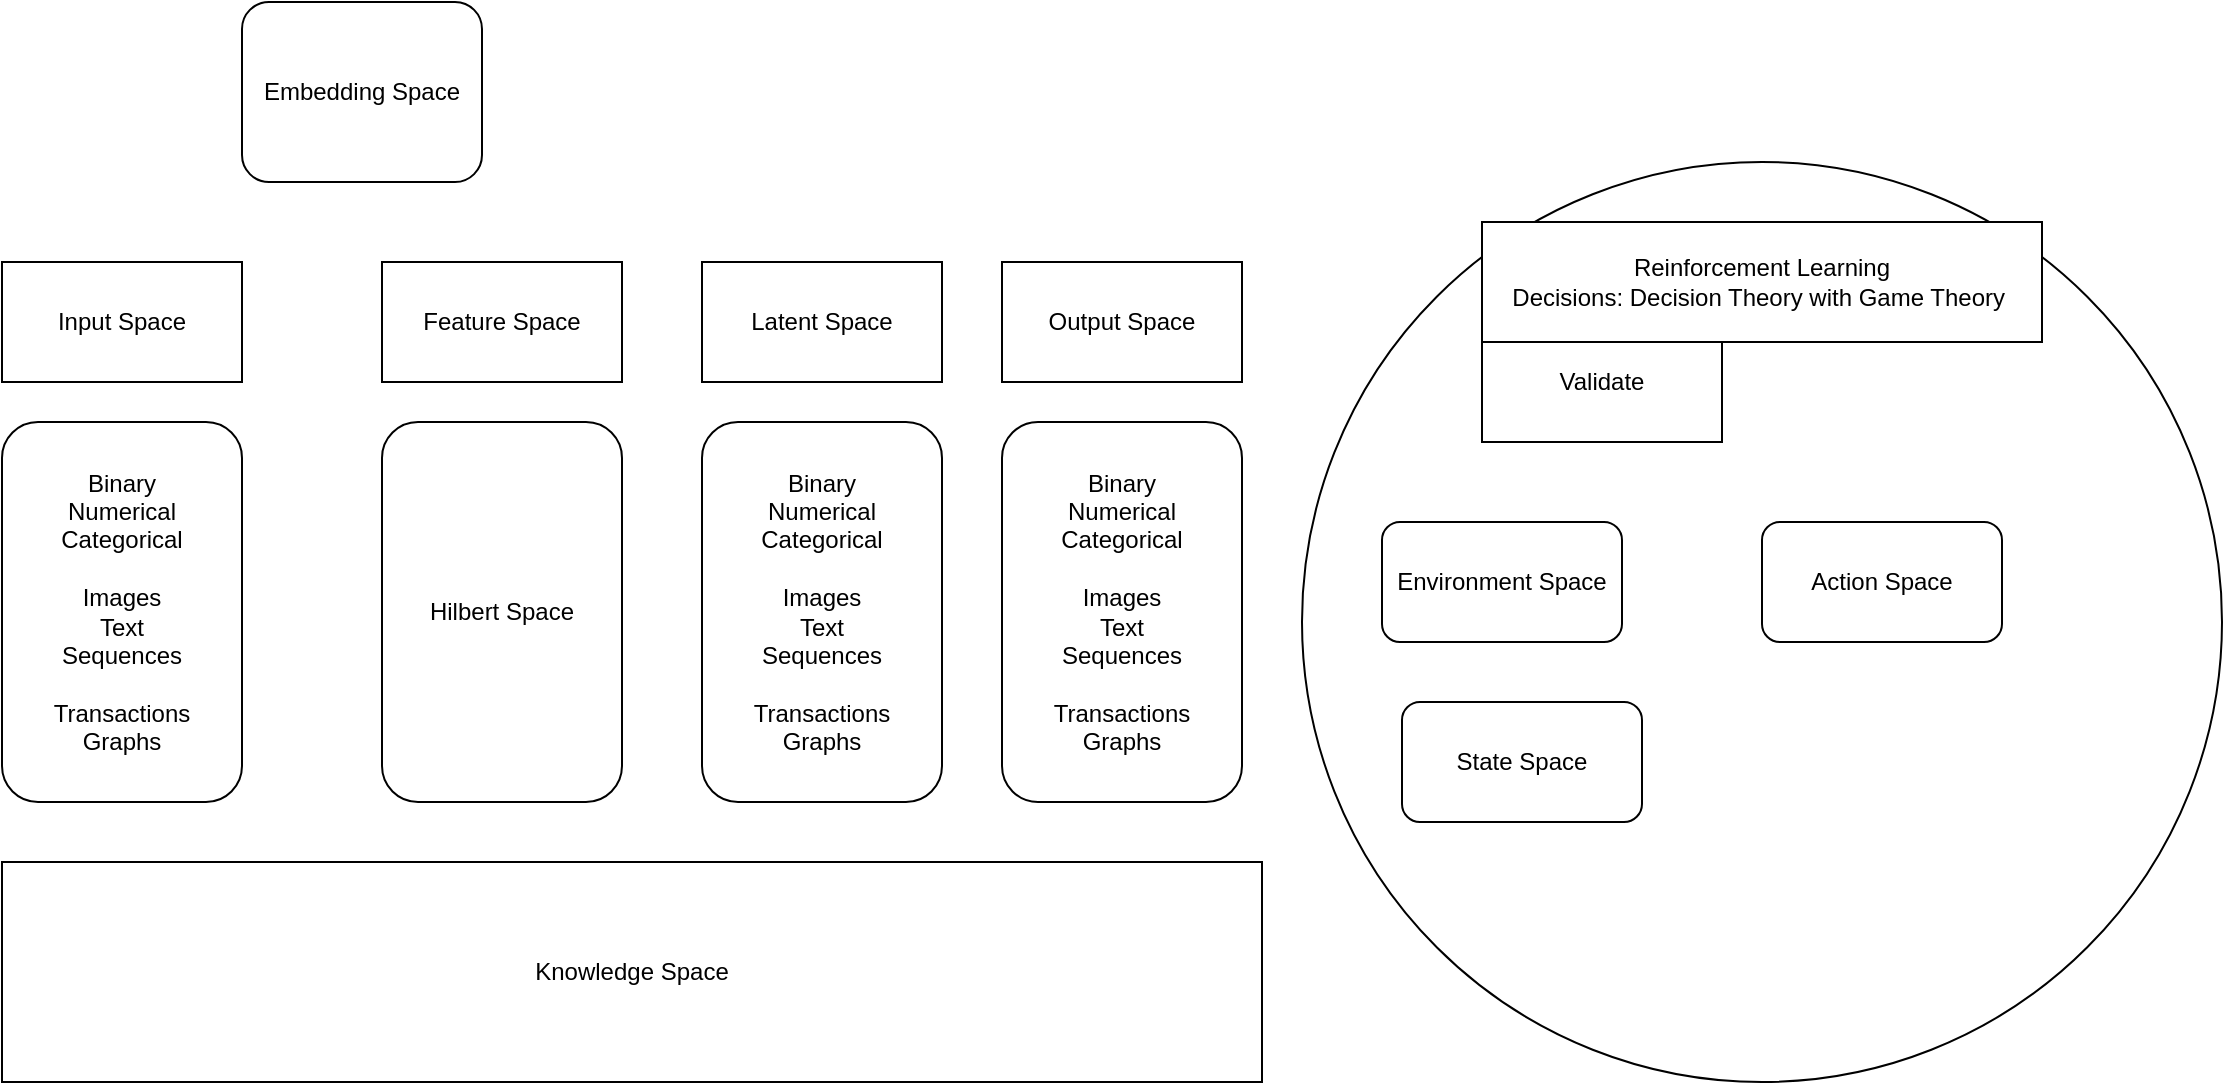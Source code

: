 <mxfile version="22.1.15" type="github">
  <diagram name="Page-1" id="2ATO_V_CDCJR8p1FO_BE">
    <mxGraphModel dx="786" dy="1559" grid="1" gridSize="10" guides="1" tooltips="1" connect="1" arrows="1" fold="1" page="1" pageScale="1" pageWidth="850" pageHeight="1100" math="0" shadow="0">
      <root>
        <mxCell id="0" />
        <mxCell id="1" parent="0" />
        <mxCell id="AKseS5CDGUMhlcIIg9Ny-1" value="Input Space" style="rounded=0;whiteSpace=wrap;html=1;" parent="1" vertex="1">
          <mxGeometry x="30" y="110" width="120" height="60" as="geometry" />
        </mxCell>
        <mxCell id="AKseS5CDGUMhlcIIg9Ny-2" value="Binary&lt;br&gt;Numerical&lt;br&gt;Categorical&lt;br&gt;&lt;br&gt;Images&lt;br&gt;Text&lt;br&gt;Sequences&lt;br&gt;&lt;br&gt;Transactions&lt;br&gt;Graphs" style="rounded=1;whiteSpace=wrap;html=1;" parent="1" vertex="1">
          <mxGeometry x="30" y="190" width="120" height="190" as="geometry" />
        </mxCell>
        <mxCell id="AKseS5CDGUMhlcIIg9Ny-3" value="Feature Space" style="rounded=0;whiteSpace=wrap;html=1;" parent="1" vertex="1">
          <mxGeometry x="220" y="110" width="120" height="60" as="geometry" />
        </mxCell>
        <mxCell id="AKseS5CDGUMhlcIIg9Ny-4" value="Hilbert Space" style="rounded=1;whiteSpace=wrap;html=1;" parent="1" vertex="1">
          <mxGeometry x="220" y="190" width="120" height="190" as="geometry" />
        </mxCell>
        <mxCell id="AKseS5CDGUMhlcIIg9Ny-5" value="Latent Space" style="rounded=0;whiteSpace=wrap;html=1;" parent="1" vertex="1">
          <mxGeometry x="380" y="110" width="120" height="60" as="geometry" />
        </mxCell>
        <mxCell id="AKseS5CDGUMhlcIIg9Ny-6" value="Binary&lt;br&gt;Numerical&lt;br&gt;Categorical&lt;br&gt;&lt;br&gt;Images&lt;br&gt;Text&lt;br&gt;Sequences&lt;br&gt;&lt;br&gt;Transactions&lt;br&gt;Graphs" style="rounded=1;whiteSpace=wrap;html=1;" parent="1" vertex="1">
          <mxGeometry x="380" y="190" width="120" height="190" as="geometry" />
        </mxCell>
        <mxCell id="AKseS5CDGUMhlcIIg9Ny-7" value="Output Space" style="rounded=0;whiteSpace=wrap;html=1;" parent="1" vertex="1">
          <mxGeometry x="530" y="110" width="120" height="60" as="geometry" />
        </mxCell>
        <mxCell id="AKseS5CDGUMhlcIIg9Ny-8" value="Binary&lt;br&gt;Numerical&lt;br&gt;Categorical&lt;br&gt;&lt;br&gt;Images&lt;br&gt;Text&lt;br&gt;Sequences&lt;br&gt;&lt;br&gt;Transactions&lt;br&gt;Graphs" style="rounded=1;whiteSpace=wrap;html=1;" parent="1" vertex="1">
          <mxGeometry x="530" y="190" width="120" height="190" as="geometry" />
        </mxCell>
        <mxCell id="AKseS5CDGUMhlcIIg9Ny-9" value="" style="ellipse;whiteSpace=wrap;html=1;aspect=fixed;" parent="1" vertex="1">
          <mxGeometry x="680" y="60" width="460" height="460" as="geometry" />
        </mxCell>
        <mxCell id="AKseS5CDGUMhlcIIg9Ny-10" value="Validate" style="rounded=0;whiteSpace=wrap;html=1;" parent="1" vertex="1">
          <mxGeometry x="770" y="140" width="120" height="60" as="geometry" />
        </mxCell>
        <mxCell id="AKseS5CDGUMhlcIIg9Ny-11" value="Knowledge Space" style="rounded=0;whiteSpace=wrap;html=1;" parent="1" vertex="1">
          <mxGeometry x="30" y="410" width="630" height="110" as="geometry" />
        </mxCell>
        <mxCell id="AKseS5CDGUMhlcIIg9Ny-12" value="State Space" style="rounded=1;whiteSpace=wrap;html=1;" parent="1" vertex="1">
          <mxGeometry x="730" y="330" width="120" height="60" as="geometry" />
        </mxCell>
        <mxCell id="AKseS5CDGUMhlcIIg9Ny-13" value="Environment Space" style="rounded=1;whiteSpace=wrap;html=1;" parent="1" vertex="1">
          <mxGeometry x="720" y="240" width="120" height="60" as="geometry" />
        </mxCell>
        <mxCell id="AKseS5CDGUMhlcIIg9Ny-14" value="Action Space" style="rounded=1;whiteSpace=wrap;html=1;" parent="1" vertex="1">
          <mxGeometry x="910" y="240" width="120" height="60" as="geometry" />
        </mxCell>
        <mxCell id="AKseS5CDGUMhlcIIg9Ny-15" value="Embedding Space" style="rounded=1;whiteSpace=wrap;html=1;" parent="1" vertex="1">
          <mxGeometry x="150" y="-20" width="120" height="90" as="geometry" />
        </mxCell>
        <mxCell id="SpwWX9M2wfurAuBCTf31-1" value="Reinforcement Learning&lt;br&gt;Decisions: Decision Theory with Game Theory&amp;nbsp;" style="rounded=0;whiteSpace=wrap;html=1;" vertex="1" parent="1">
          <mxGeometry x="770" y="90" width="280" height="60" as="geometry" />
        </mxCell>
      </root>
    </mxGraphModel>
  </diagram>
</mxfile>
